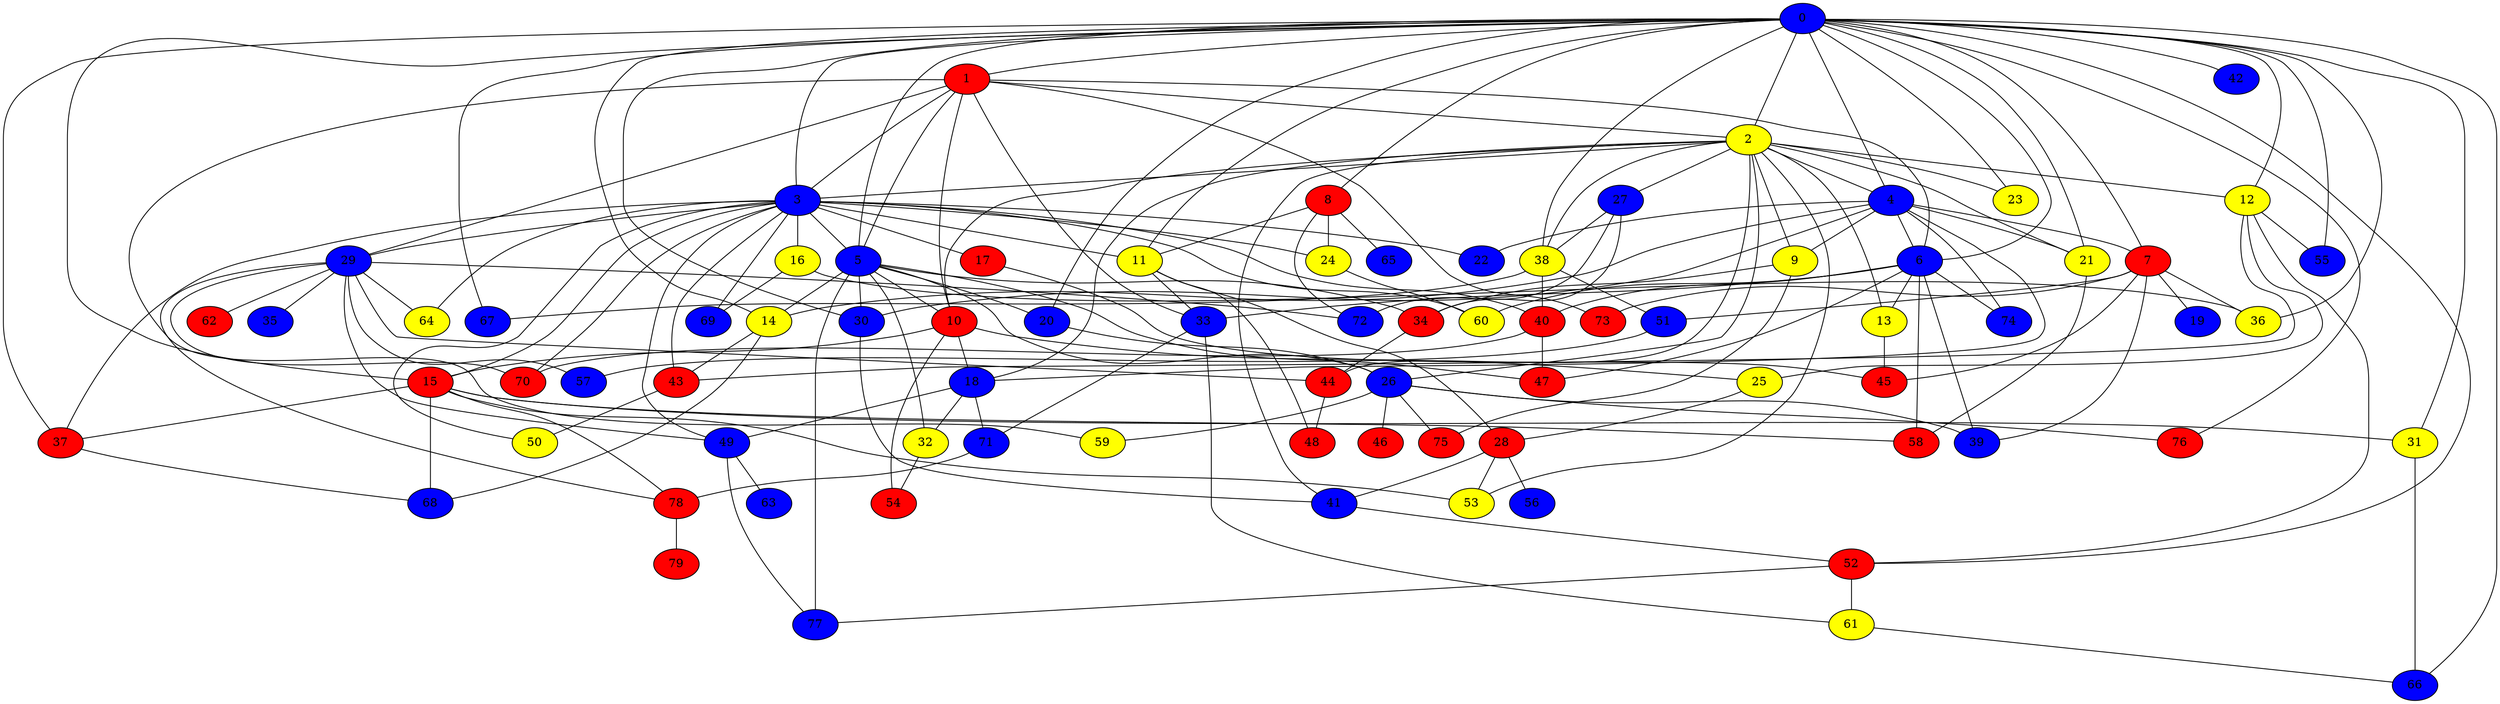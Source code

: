 graph {
0 [style = filled fillcolor = blue];
1 [style = filled fillcolor = red];
2 [style = filled fillcolor = yellow];
3 [style = filled fillcolor = blue];
4 [style = filled fillcolor = blue];
5 [style = filled fillcolor = blue];
6 [style = filled fillcolor = blue];
7 [style = filled fillcolor = red];
8 [style = filled fillcolor = red];
9 [style = filled fillcolor = yellow];
10 [style = filled fillcolor = red];
11 [style = filled fillcolor = yellow];
12 [style = filled fillcolor = yellow];
13 [style = filled fillcolor = yellow];
14 [style = filled fillcolor = yellow];
15 [style = filled fillcolor = red];
16 [style = filled fillcolor = yellow];
17 [style = filled fillcolor = red];
18 [style = filled fillcolor = blue];
19 [style = filled fillcolor = blue];
20 [style = filled fillcolor = blue];
21 [style = filled fillcolor = yellow];
22 [style = filled fillcolor = blue];
23 [style = filled fillcolor = yellow];
24 [style = filled fillcolor = yellow];
25 [style = filled fillcolor = yellow];
26 [style = filled fillcolor = blue];
27 [style = filled fillcolor = blue];
28 [style = filled fillcolor = red];
29 [style = filled fillcolor = blue];
30 [style = filled fillcolor = blue];
31 [style = filled fillcolor = yellow];
32 [style = filled fillcolor = yellow];
33 [style = filled fillcolor = blue];
34 [style = filled fillcolor = red];
35 [style = filled fillcolor = blue];
36 [style = filled fillcolor = yellow];
37 [style = filled fillcolor = red];
38 [style = filled fillcolor = yellow];
39 [style = filled fillcolor = blue];
40 [style = filled fillcolor = red];
41 [style = filled fillcolor = blue];
42 [style = filled fillcolor = blue];
43 [style = filled fillcolor = red];
44 [style = filled fillcolor = red];
45 [style = filled fillcolor = red];
46 [style = filled fillcolor = red];
47 [style = filled fillcolor = red];
48 [style = filled fillcolor = red];
49 [style = filled fillcolor = blue];
50 [style = filled fillcolor = yellow];
51 [style = filled fillcolor = blue];
52 [style = filled fillcolor = red];
53 [style = filled fillcolor = yellow];
54 [style = filled fillcolor = red];
55 [style = filled fillcolor = blue];
56 [style = filled fillcolor = blue];
57 [style = filled fillcolor = blue];
58 [style = filled fillcolor = red];
59 [style = filled fillcolor = yellow];
60 [style = filled fillcolor = yellow];
61 [style = filled fillcolor = yellow];
62 [style = filled fillcolor = red];
63 [style = filled fillcolor = blue];
64 [style = filled fillcolor = yellow];
65 [style = filled fillcolor = blue];
66 [style = filled fillcolor = blue];
67 [style = filled fillcolor = blue];
68 [style = filled fillcolor = blue];
69 [style = filled fillcolor = blue];
70 [style = filled fillcolor = red];
71 [style = filled fillcolor = blue];
72 [style = filled fillcolor = blue];
73 [style = filled fillcolor = red];
74 [style = filled fillcolor = blue];
75 [style = filled fillcolor = red];
76 [style = filled fillcolor = red];
77 [style = filled fillcolor = blue];
78 [style = filled fillcolor = red];
79 [style = filled fillcolor = red];
0 -- 4;
0 -- 3;
0 -- 2;
0 -- 1;
0 -- 5;
0 -- 6;
0 -- 7;
0 -- 8;
0 -- 11;
0 -- 12;
0 -- 14;
0 -- 15;
0 -- 20;
0 -- 21;
0 -- 23;
0 -- 30;
0 -- 31;
0 -- 36;
0 -- 37;
0 -- 38;
0 -- 42;
0 -- 52;
0 -- 55;
0 -- 66;
0 -- 67;
0 -- 76;
1 -- 2;
1 -- 3;
1 -- 5;
1 -- 6;
1 -- 10;
1 -- 29;
1 -- 33;
1 -- 59;
1 -- 73;
2 -- 3;
2 -- 4;
2 -- 9;
2 -- 10;
2 -- 12;
2 -- 13;
2 -- 18;
2 -- 21;
2 -- 23;
2 -- 26;
2 -- 27;
2 -- 38;
2 -- 41;
2 -- 44;
2 -- 53;
3 -- 5;
3 -- 11;
3 -- 15;
3 -- 16;
3 -- 17;
3 -- 22;
3 -- 24;
3 -- 29;
3 -- 37;
3 -- 40;
3 -- 43;
3 -- 49;
3 -- 50;
3 -- 60;
3 -- 64;
3 -- 69;
3 -- 70;
4 -- 6;
4 -- 7;
4 -- 9;
4 -- 14;
4 -- 18;
4 -- 21;
4 -- 22;
4 -- 30;
4 -- 74;
5 -- 10;
5 -- 14;
5 -- 20;
5 -- 26;
5 -- 30;
5 -- 32;
5 -- 34;
5 -- 47;
5 -- 77;
6 -- 13;
6 -- 33;
6 -- 39;
6 -- 40;
6 -- 47;
6 -- 58;
6 -- 60;
6 -- 74;
7 -- 19;
7 -- 36;
7 -- 39;
7 -- 45;
7 -- 51;
7 -- 73;
8 -- 11;
8 -- 24;
8 -- 65;
8 -- 72;
9 -- 34;
9 -- 75;
10 -- 15;
10 -- 18;
10 -- 25;
10 -- 54;
11 -- 28;
11 -- 33;
11 -- 48;
12 -- 25;
12 -- 43;
12 -- 52;
12 -- 55;
13 -- 45;
14 -- 43;
14 -- 68;
15 -- 31;
15 -- 37;
15 -- 53;
15 -- 58;
15 -- 68;
15 -- 78;
16 -- 36;
16 -- 69;
17 -- 45;
18 -- 32;
18 -- 49;
18 -- 71;
20 -- 26;
21 -- 58;
24 -- 60;
25 -- 28;
26 -- 39;
26 -- 46;
26 -- 59;
26 -- 75;
26 -- 76;
27 -- 34;
27 -- 38;
27 -- 72;
28 -- 41;
28 -- 53;
28 -- 56;
29 -- 35;
29 -- 44;
29 -- 49;
29 -- 57;
29 -- 62;
29 -- 64;
29 -- 70;
29 -- 72;
29 -- 78;
30 -- 41;
31 -- 66;
32 -- 54;
33 -- 61;
33 -- 71;
34 -- 44;
37 -- 68;
38 -- 40;
38 -- 51;
38 -- 67;
40 -- 47;
40 -- 70;
41 -- 52;
43 -- 50;
44 -- 48;
49 -- 63;
49 -- 77;
51 -- 57;
52 -- 61;
52 -- 77;
61 -- 66;
71 -- 78;
78 -- 79;
}
